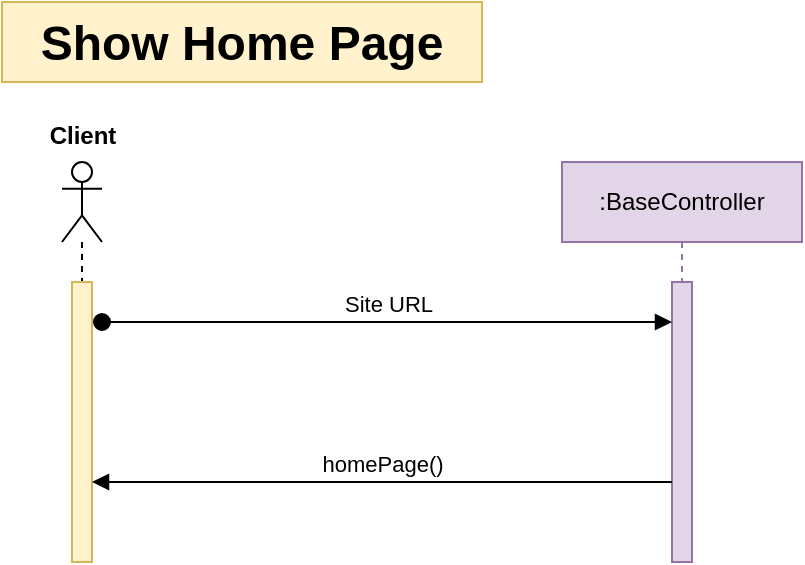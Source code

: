 <mxfile version="24.7.5">
  <diagram name="Page-1" id="2YBvvXClWsGukQMizWep">
    <mxGraphModel dx="865" dy="518" grid="1" gridSize="10" guides="1" tooltips="1" connect="1" arrows="1" fold="1" page="1" pageScale="1" pageWidth="850" pageHeight="1100" math="0" shadow="0">
      <root>
        <mxCell id="0" />
        <mxCell id="1" parent="0" />
        <mxCell id="vVv74w50jvwfMmCDFs9b-2" value="&lt;h1 style=&quot;margin-top: 0px;&quot;&gt;Show Home Page&lt;/h1&gt;" style="text;html=1;whiteSpace=wrap;overflow=hidden;rounded=0;align=center;fillColor=#fff2cc;strokeColor=#d6b656;" parent="1" vertex="1">
          <mxGeometry x="40" y="80" width="240" height="40" as="geometry" />
        </mxCell>
        <mxCell id="vVv74w50jvwfMmCDFs9b-3" value="" style="shape=umlLifeline;perimeter=lifelinePerimeter;whiteSpace=wrap;html=1;container=1;dropTarget=0;collapsible=0;recursiveResize=0;outlineConnect=0;portConstraint=eastwest;newEdgeStyle={&quot;curved&quot;:0,&quot;rounded&quot;:0};participant=umlActor;" parent="1" vertex="1">
          <mxGeometry x="70" y="160" width="20" height="200" as="geometry" />
        </mxCell>
        <mxCell id="tFQlWzxn7_pw56cK4hWs-2" value="" style="html=1;points=[[0,0,0,0,5],[0,1,0,0,-5],[1,0,0,0,5],[1,1,0,0,-5]];perimeter=orthogonalPerimeter;outlineConnect=0;targetShapes=umlLifeline;portConstraint=eastwest;newEdgeStyle={&quot;curved&quot;:0,&quot;rounded&quot;:0};fillColor=#fff2cc;strokeColor=#d6b656;" vertex="1" parent="vVv74w50jvwfMmCDFs9b-3">
          <mxGeometry x="5" y="60" width="10" height="140" as="geometry" />
        </mxCell>
        <mxCell id="vVv74w50jvwfMmCDFs9b-4" value="Client" style="text;align=center;fontStyle=1;verticalAlign=middle;spacingLeft=3;spacingRight=3;strokeColor=none;rotatable=0;points=[[0,0.5],[1,0.5]];portConstraint=eastwest;html=1;" parent="1" vertex="1">
          <mxGeometry x="40" y="134" width="80" height="26" as="geometry" />
        </mxCell>
        <mxCell id="vVv74w50jvwfMmCDFs9b-5" value=":BaseController" style="shape=umlLifeline;perimeter=lifelinePerimeter;whiteSpace=wrap;html=1;container=1;dropTarget=0;collapsible=0;recursiveResize=0;outlineConnect=0;portConstraint=eastwest;newEdgeStyle={&quot;curved&quot;:0,&quot;rounded&quot;:0};fillColor=#e1d5e7;strokeColor=#9673a6;" parent="1" vertex="1">
          <mxGeometry x="320" y="160" width="120" height="200" as="geometry" />
        </mxCell>
        <mxCell id="tFQlWzxn7_pw56cK4hWs-1" value="" style="html=1;points=[[0,0,0,0,5],[0,1,0,0,-5],[1,0,0,0,5],[1,1,0,0,-5]];perimeter=orthogonalPerimeter;outlineConnect=0;targetShapes=umlLifeline;portConstraint=eastwest;newEdgeStyle={&quot;curved&quot;:0,&quot;rounded&quot;:0};fillColor=#e1d5e7;strokeColor=#9673a6;" vertex="1" parent="vVv74w50jvwfMmCDFs9b-5">
          <mxGeometry x="55" y="60" width="10" height="140" as="geometry" />
        </mxCell>
        <mxCell id="vVv74w50jvwfMmCDFs9b-6" value="Site URL" style="html=1;verticalAlign=bottom;startArrow=oval;startFill=1;endArrow=block;startSize=8;curved=0;rounded=0;" parent="1" target="tFQlWzxn7_pw56cK4hWs-1" edge="1">
          <mxGeometry width="60" relative="1" as="geometry">
            <mxPoint x="90" y="240" as="sourcePoint" />
            <mxPoint x="370" y="240" as="targetPoint" />
          </mxGeometry>
        </mxCell>
        <mxCell id="vVv74w50jvwfMmCDFs9b-8" value="homePage()" style="html=1;verticalAlign=bottom;endArrow=block;curved=0;rounded=0;" parent="1" target="tFQlWzxn7_pw56cK4hWs-2" edge="1">
          <mxGeometry width="80" relative="1" as="geometry">
            <mxPoint x="375" y="320" as="sourcePoint" />
            <mxPoint x="90" y="320" as="targetPoint" />
          </mxGeometry>
        </mxCell>
      </root>
    </mxGraphModel>
  </diagram>
</mxfile>
